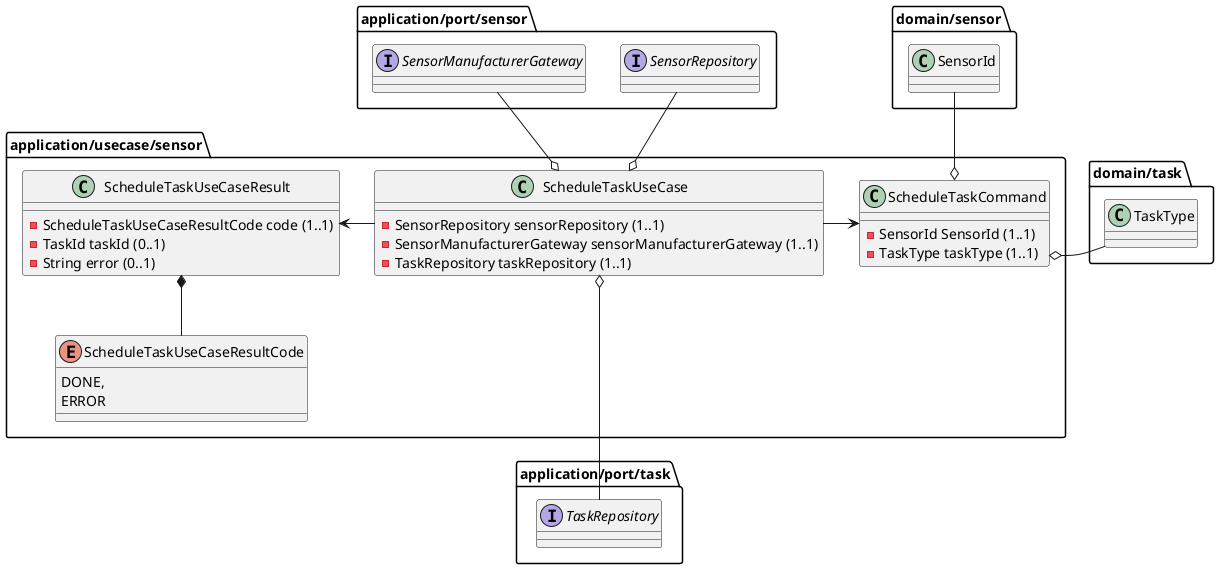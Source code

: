 @startuml

package application/usecase/sensor {
  class ScheduleTaskCommand {
    -SensorId SensorId (1..1)
    -TaskType taskType (1..1)
  }

  class ScheduleTaskUseCase {
    -SensorRepository sensorRepository (1..1)
    -SensorManufacturerGateway sensorManufacturerGateway (1..1)
    -TaskRepository taskRepository (1..1)
  }

  class ScheduleTaskUseCaseResult {
    -ScheduleTaskUseCaseResultCode code (1..1)
    -TaskId taskId (0..1)
    -String error (0..1)
  }

  enum ScheduleTaskUseCaseResultCode {
    DONE,
    ERROR
  }

  ScheduleTaskUseCase -right-> ScheduleTaskCommand
  ScheduleTaskUseCase -left-> ScheduleTaskUseCaseResult

  ScheduleTaskUseCaseResult *-down- ScheduleTaskUseCaseResultCode
}

package application/port/sensor {
    interface SensorManufacturerGateway
    interface SensorRepository
}

package application/port/task {
    interface TaskRepository
}

package domain/sensor {
  class SensorId
}

package domain/task {
  class TaskType
}

ScheduleTaskCommand o-up- SensorId
ScheduleTaskCommand o-right- TaskType
ScheduleTaskUseCase o-up- SensorManufacturerGateway
ScheduleTaskUseCase o-up- SensorRepository
ScheduleTaskUseCase o-down-- TaskRepository
@enduml